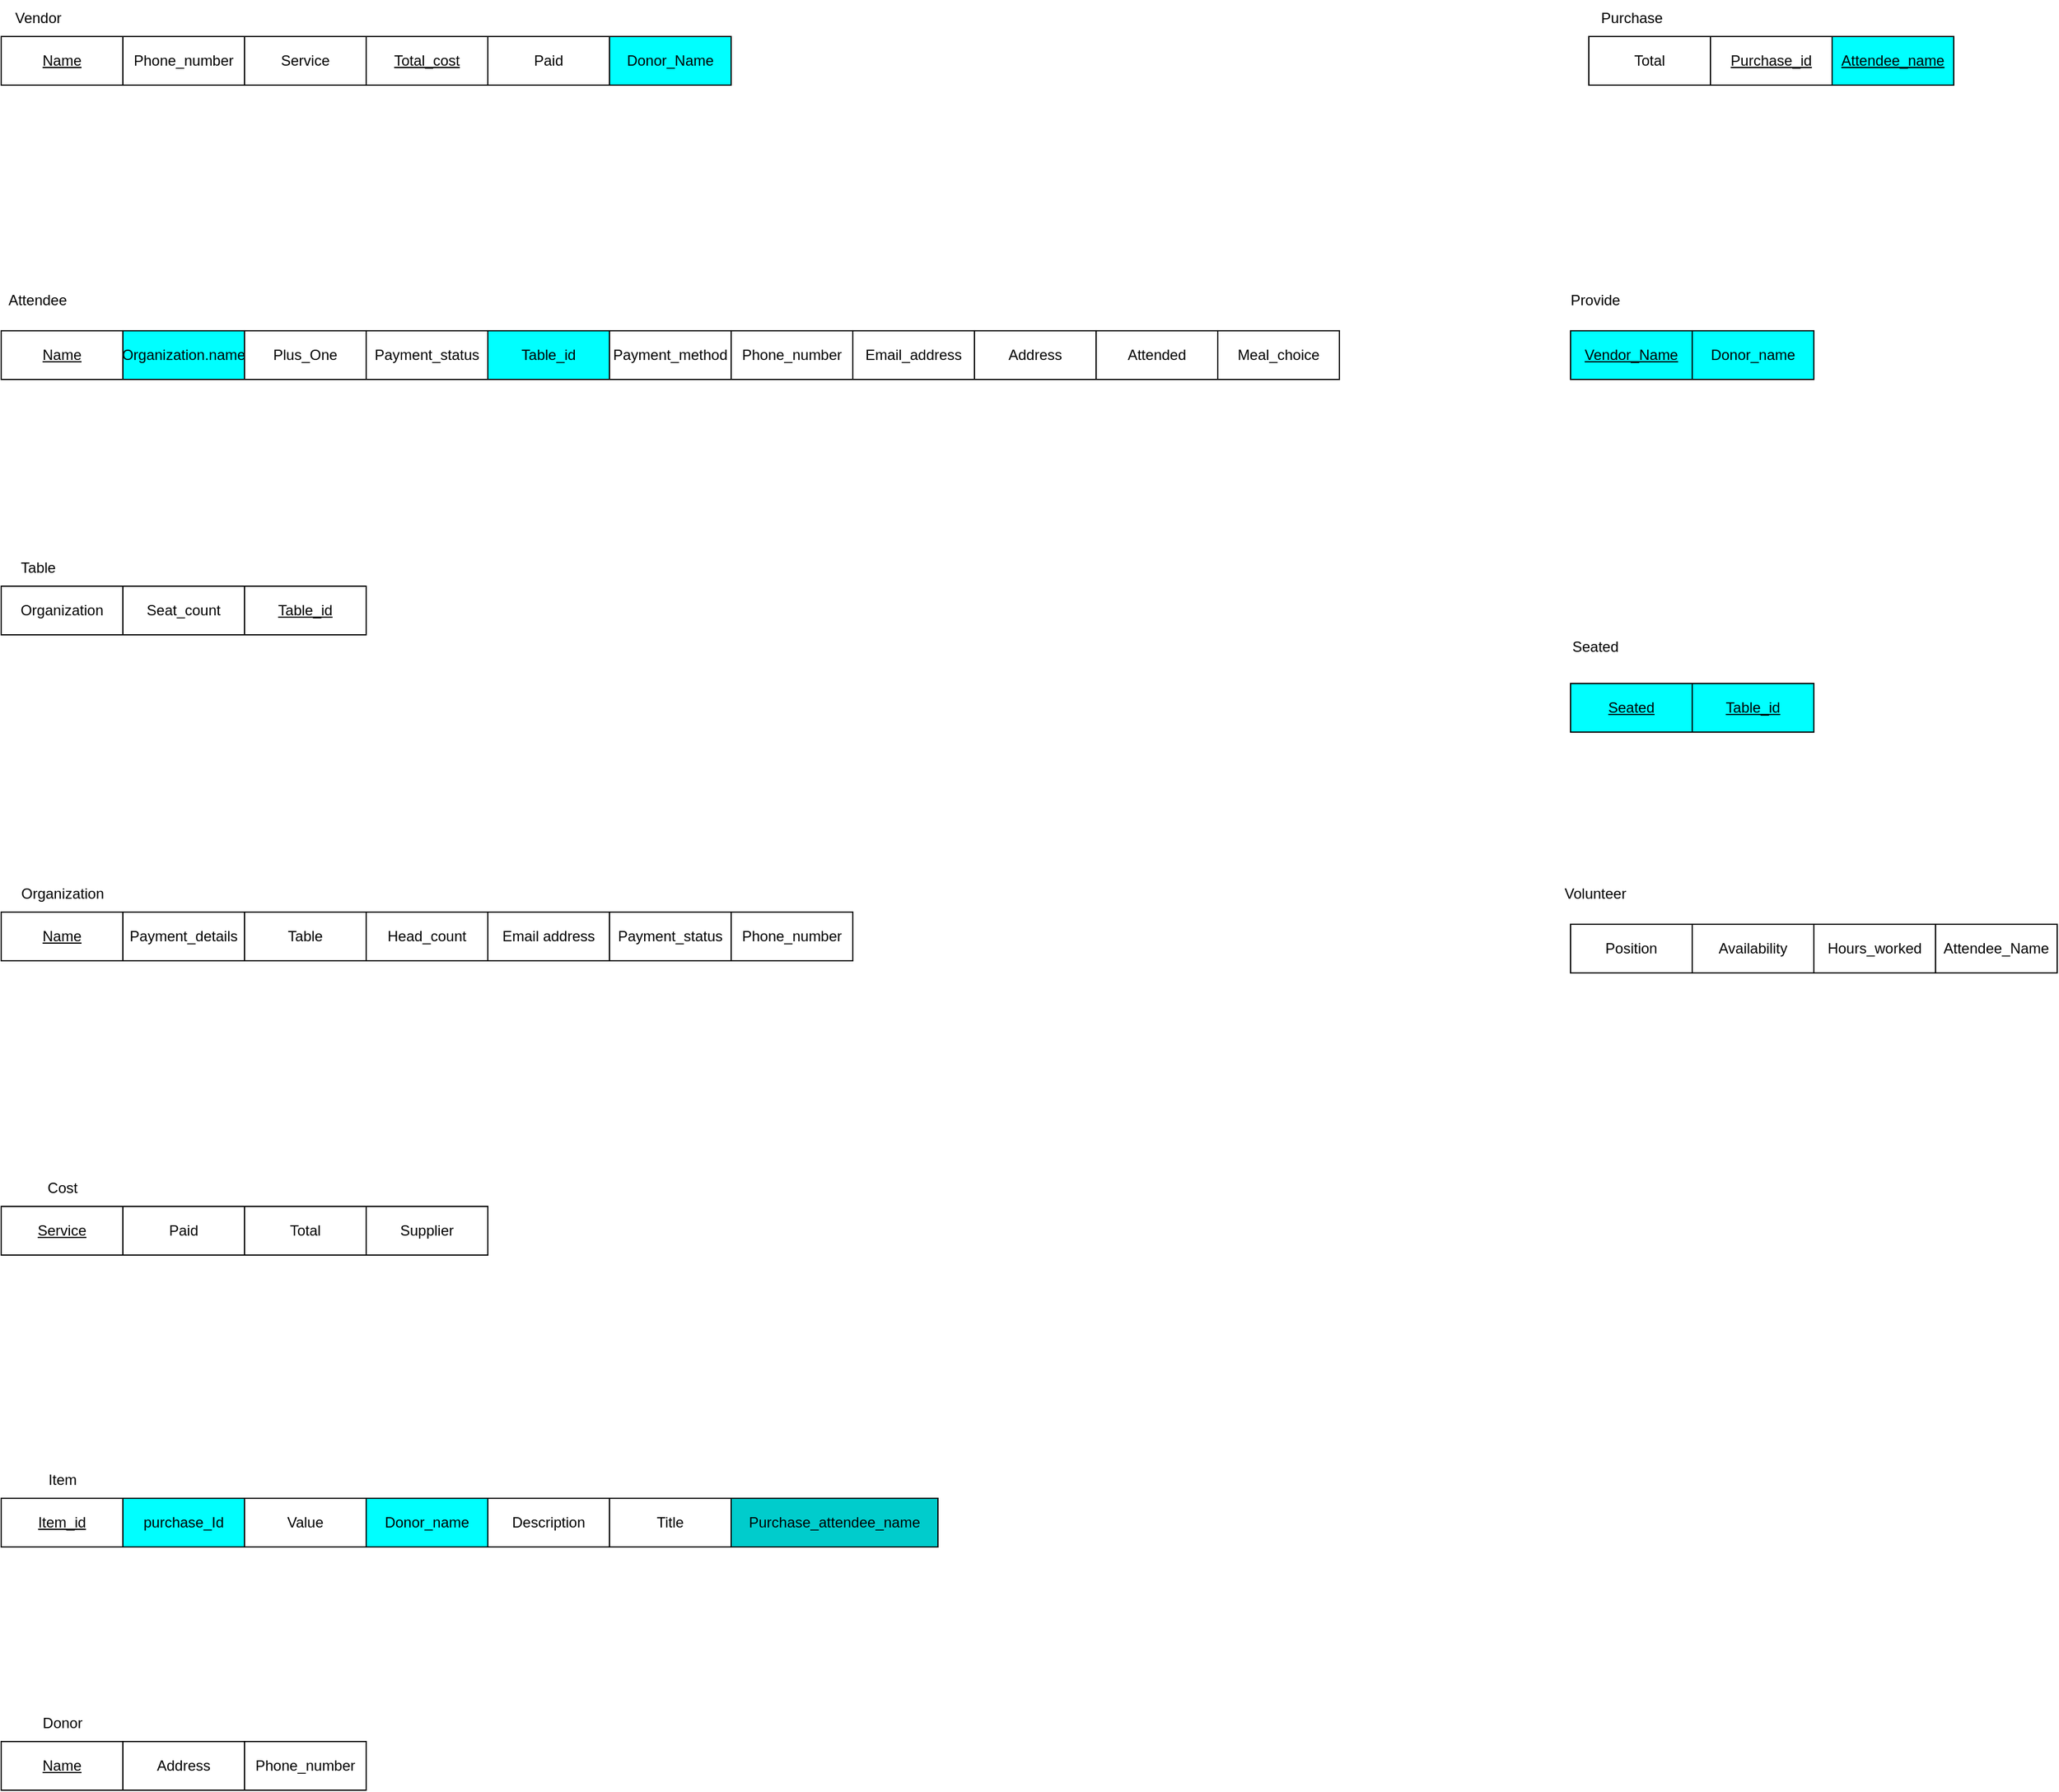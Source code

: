 <mxfile version="24.2.3" type="github">
  <diagram name="Page-1" id="JWPP79yBpx-Rtv-s2Ma5">
    <mxGraphModel dx="1669" dy="589" grid="1" gridSize="10" guides="1" tooltips="1" connect="1" arrows="1" fold="1" page="1" pageScale="1" pageWidth="850" pageHeight="1100" math="0" shadow="0">
      <root>
        <mxCell id="0" />
        <mxCell id="1" parent="0" />
        <mxCell id="tisiuNeUIjjeBoUYgNED-27" value="&lt;u&gt;Name&lt;/u&gt;" style="rounded=0;whiteSpace=wrap;html=1;" vertex="1" parent="1">
          <mxGeometry x="70" y="290" width="100" height="40" as="geometry" />
        </mxCell>
        <mxCell id="tisiuNeUIjjeBoUYgNED-28" value="&lt;div&gt;Attendee&lt;/div&gt;" style="text;html=1;align=center;verticalAlign=middle;whiteSpace=wrap;rounded=0;" vertex="1" parent="1">
          <mxGeometry x="70" y="250" width="60" height="30" as="geometry" />
        </mxCell>
        <mxCell id="tisiuNeUIjjeBoUYgNED-29" value="Organization.name" style="rounded=0;whiteSpace=wrap;html=1;fillColor=#00FFFF;" vertex="1" parent="1">
          <mxGeometry x="170" y="290" width="100" height="40" as="geometry" />
        </mxCell>
        <mxCell id="tisiuNeUIjjeBoUYgNED-30" value="Plus_One" style="rounded=0;whiteSpace=wrap;html=1;" vertex="1" parent="1">
          <mxGeometry x="270" y="290" width="100" height="40" as="geometry" />
        </mxCell>
        <mxCell id="tisiuNeUIjjeBoUYgNED-31" value="Payment_status" style="rounded=0;whiteSpace=wrap;html=1;" vertex="1" parent="1">
          <mxGeometry x="370" y="290" width="100" height="40" as="geometry" />
        </mxCell>
        <mxCell id="tisiuNeUIjjeBoUYgNED-32" value="Table_id" style="rounded=0;whiteSpace=wrap;html=1;fillColor=#00FFFF;" vertex="1" parent="1">
          <mxGeometry x="470" y="290" width="100" height="40" as="geometry" />
        </mxCell>
        <mxCell id="tisiuNeUIjjeBoUYgNED-33" value="Payment_method" style="rounded=0;whiteSpace=wrap;html=1;" vertex="1" parent="1">
          <mxGeometry x="570" y="290" width="100" height="40" as="geometry" />
        </mxCell>
        <mxCell id="tisiuNeUIjjeBoUYgNED-34" value="Phone_number" style="rounded=0;whiteSpace=wrap;html=1;" vertex="1" parent="1">
          <mxGeometry x="670" y="290" width="100" height="40" as="geometry" />
        </mxCell>
        <mxCell id="tisiuNeUIjjeBoUYgNED-35" value="Email_address" style="rounded=0;whiteSpace=wrap;html=1;" vertex="1" parent="1">
          <mxGeometry x="770" y="290" width="100" height="40" as="geometry" />
        </mxCell>
        <mxCell id="tisiuNeUIjjeBoUYgNED-36" value="Address" style="rounded=0;whiteSpace=wrap;html=1;" vertex="1" parent="1">
          <mxGeometry x="870" y="290" width="100" height="40" as="geometry" />
        </mxCell>
        <mxCell id="tisiuNeUIjjeBoUYgNED-37" value="Attended" style="rounded=0;whiteSpace=wrap;html=1;" vertex="1" parent="1">
          <mxGeometry x="970" y="290" width="100" height="40" as="geometry" />
        </mxCell>
        <mxCell id="tisiuNeUIjjeBoUYgNED-38" value="Meal_choice" style="rounded=0;whiteSpace=wrap;html=1;" vertex="1" parent="1">
          <mxGeometry x="1070" y="290" width="100" height="40" as="geometry" />
        </mxCell>
        <mxCell id="tisiuNeUIjjeBoUYgNED-39" value="Table" style="text;html=1;align=center;verticalAlign=middle;resizable=0;points=[];autosize=1;strokeColor=none;fillColor=none;" vertex="1" parent="1">
          <mxGeometry x="75" y="470" width="50" height="30" as="geometry" />
        </mxCell>
        <mxCell id="tisiuNeUIjjeBoUYgNED-40" value="Organization" style="rounded=0;whiteSpace=wrap;html=1;" vertex="1" parent="1">
          <mxGeometry x="70" y="500" width="100" height="40" as="geometry" />
        </mxCell>
        <mxCell id="tisiuNeUIjjeBoUYgNED-41" value="Seat_count" style="rounded=0;whiteSpace=wrap;html=1;" vertex="1" parent="1">
          <mxGeometry x="170" y="500" width="100" height="40" as="geometry" />
        </mxCell>
        <mxCell id="tisiuNeUIjjeBoUYgNED-43" value="&lt;u&gt;Table_id&lt;/u&gt;" style="rounded=0;whiteSpace=wrap;html=1;" vertex="1" parent="1">
          <mxGeometry x="270" y="500" width="100" height="40" as="geometry" />
        </mxCell>
        <mxCell id="tisiuNeUIjjeBoUYgNED-44" value="Organization" style="text;html=1;align=center;verticalAlign=middle;resizable=0;points=[];autosize=1;strokeColor=none;fillColor=none;" vertex="1" parent="1">
          <mxGeometry x="75" y="738" width="90" height="30" as="geometry" />
        </mxCell>
        <mxCell id="tisiuNeUIjjeBoUYgNED-45" value="&lt;u&gt;Name&lt;/u&gt;" style="rounded=0;whiteSpace=wrap;html=1;" vertex="1" parent="1">
          <mxGeometry x="70" y="768" width="100" height="40" as="geometry" />
        </mxCell>
        <mxCell id="tisiuNeUIjjeBoUYgNED-46" value="Payment_details" style="rounded=0;whiteSpace=wrap;html=1;" vertex="1" parent="1">
          <mxGeometry x="170" y="768" width="100" height="40" as="geometry" />
        </mxCell>
        <mxCell id="tisiuNeUIjjeBoUYgNED-47" value="Table" style="rounded=0;whiteSpace=wrap;html=1;" vertex="1" parent="1">
          <mxGeometry x="270" y="768" width="100" height="40" as="geometry" />
        </mxCell>
        <mxCell id="tisiuNeUIjjeBoUYgNED-48" value="Head_count" style="rounded=0;whiteSpace=wrap;html=1;" vertex="1" parent="1">
          <mxGeometry x="370" y="768" width="100" height="40" as="geometry" />
        </mxCell>
        <mxCell id="tisiuNeUIjjeBoUYgNED-49" value="Email address" style="rounded=0;whiteSpace=wrap;html=1;" vertex="1" parent="1">
          <mxGeometry x="470" y="768" width="100" height="40" as="geometry" />
        </mxCell>
        <mxCell id="tisiuNeUIjjeBoUYgNED-50" value="Payment_status" style="rounded=0;whiteSpace=wrap;html=1;" vertex="1" parent="1">
          <mxGeometry x="570" y="768" width="100" height="40" as="geometry" />
        </mxCell>
        <mxCell id="tisiuNeUIjjeBoUYgNED-51" value="Phone_number" style="rounded=0;whiteSpace=wrap;html=1;" vertex="1" parent="1">
          <mxGeometry x="670" y="768" width="100" height="40" as="geometry" />
        </mxCell>
        <mxCell id="tisiuNeUIjjeBoUYgNED-52" value="Availability" style="rounded=0;whiteSpace=wrap;html=1;" vertex="1" parent="1">
          <mxGeometry x="1460" y="778" width="100" height="40" as="geometry" />
        </mxCell>
        <mxCell id="tisiuNeUIjjeBoUYgNED-53" value="Cost" style="text;html=1;align=center;verticalAlign=middle;resizable=0;points=[];autosize=1;strokeColor=none;fillColor=none;" vertex="1" parent="1">
          <mxGeometry x="95" y="980" width="50" height="30" as="geometry" />
        </mxCell>
        <mxCell id="tisiuNeUIjjeBoUYgNED-54" value="&lt;u&gt;Service&lt;/u&gt;" style="rounded=0;whiteSpace=wrap;html=1;" vertex="1" parent="1">
          <mxGeometry x="70" y="1010" width="100" height="40" as="geometry" />
        </mxCell>
        <mxCell id="tisiuNeUIjjeBoUYgNED-55" value="Paid" style="rounded=0;whiteSpace=wrap;html=1;" vertex="1" parent="1">
          <mxGeometry x="170" y="1010" width="100" height="40" as="geometry" />
        </mxCell>
        <mxCell id="tisiuNeUIjjeBoUYgNED-56" value="Total" style="rounded=0;whiteSpace=wrap;html=1;" vertex="1" parent="1">
          <mxGeometry x="270" y="1010" width="100" height="40" as="geometry" />
        </mxCell>
        <mxCell id="tisiuNeUIjjeBoUYgNED-57" value="Supplier" style="rounded=0;whiteSpace=wrap;html=1;" vertex="1" parent="1">
          <mxGeometry x="370" y="1010" width="100" height="40" as="geometry" />
        </mxCell>
        <mxCell id="tisiuNeUIjjeBoUYgNED-58" value="Vendor" style="text;html=1;align=center;verticalAlign=middle;resizable=0;points=[];autosize=1;strokeColor=none;fillColor=none;" vertex="1" parent="1">
          <mxGeometry x="70" y="18" width="60" height="30" as="geometry" />
        </mxCell>
        <mxCell id="tisiuNeUIjjeBoUYgNED-59" value="&lt;u&gt;Name&lt;/u&gt;" style="rounded=0;whiteSpace=wrap;html=1;" vertex="1" parent="1">
          <mxGeometry x="70" y="48" width="100" height="40" as="geometry" />
        </mxCell>
        <mxCell id="tisiuNeUIjjeBoUYgNED-60" value="Phone_number" style="rounded=0;whiteSpace=wrap;html=1;" vertex="1" parent="1">
          <mxGeometry x="170" y="48" width="100" height="40" as="geometry" />
        </mxCell>
        <mxCell id="tisiuNeUIjjeBoUYgNED-61" value="Service" style="rounded=0;whiteSpace=wrap;html=1;" vertex="1" parent="1">
          <mxGeometry x="270" y="48" width="100" height="40" as="geometry" />
        </mxCell>
        <mxCell id="tisiuNeUIjjeBoUYgNED-62" value="&lt;u&gt;Total_cost&lt;/u&gt;" style="rounded=0;whiteSpace=wrap;html=1;" vertex="1" parent="1">
          <mxGeometry x="370" y="48" width="100" height="40" as="geometry" />
        </mxCell>
        <mxCell id="tisiuNeUIjjeBoUYgNED-63" value="Item" style="text;html=1;align=center;verticalAlign=middle;resizable=0;points=[];autosize=1;strokeColor=none;fillColor=none;" vertex="1" parent="1">
          <mxGeometry x="95" y="1220" width="50" height="30" as="geometry" />
        </mxCell>
        <mxCell id="tisiuNeUIjjeBoUYgNED-64" value="&lt;u&gt;Item_id&lt;/u&gt;" style="rounded=0;whiteSpace=wrap;html=1;" vertex="1" parent="1">
          <mxGeometry x="70" y="1250" width="100" height="40" as="geometry" />
        </mxCell>
        <mxCell id="tisiuNeUIjjeBoUYgNED-65" value="purchase_Id" style="rounded=0;whiteSpace=wrap;html=1;fillColor=#00FFFF;" vertex="1" parent="1">
          <mxGeometry x="170" y="1250" width="100" height="40" as="geometry" />
        </mxCell>
        <mxCell id="tisiuNeUIjjeBoUYgNED-66" value="Value" style="rounded=0;whiteSpace=wrap;html=1;" vertex="1" parent="1">
          <mxGeometry x="270" y="1250" width="100" height="40" as="geometry" />
        </mxCell>
        <mxCell id="tisiuNeUIjjeBoUYgNED-68" value="Donor_name" style="rounded=0;whiteSpace=wrap;html=1;fillColor=#00FFFF;" vertex="1" parent="1">
          <mxGeometry x="370" y="1250" width="100" height="40" as="geometry" />
        </mxCell>
        <mxCell id="tisiuNeUIjjeBoUYgNED-69" value="Description" style="rounded=0;whiteSpace=wrap;html=1;" vertex="1" parent="1">
          <mxGeometry x="470" y="1250" width="100" height="40" as="geometry" />
        </mxCell>
        <mxCell id="tisiuNeUIjjeBoUYgNED-70" value="Title" style="rounded=0;whiteSpace=wrap;html=1;" vertex="1" parent="1">
          <mxGeometry x="570" y="1250" width="100" height="40" as="geometry" />
        </mxCell>
        <mxCell id="tisiuNeUIjjeBoUYgNED-72" value="Donor" style="text;html=1;align=center;verticalAlign=middle;resizable=0;points=[];autosize=1;strokeColor=none;fillColor=none;" vertex="1" parent="1">
          <mxGeometry x="90" y="1420" width="60" height="30" as="geometry" />
        </mxCell>
        <mxCell id="tisiuNeUIjjeBoUYgNED-73" value="&lt;u&gt;Name&lt;/u&gt;" style="rounded=0;whiteSpace=wrap;html=1;" vertex="1" parent="1">
          <mxGeometry x="70" y="1450" width="100" height="40" as="geometry" />
        </mxCell>
        <mxCell id="tisiuNeUIjjeBoUYgNED-74" value="Address" style="rounded=0;whiteSpace=wrap;html=1;" vertex="1" parent="1">
          <mxGeometry x="170" y="1450" width="100" height="40" as="geometry" />
        </mxCell>
        <mxCell id="tisiuNeUIjjeBoUYgNED-75" value="Phone_number" style="rounded=0;whiteSpace=wrap;html=1;" vertex="1" parent="1">
          <mxGeometry x="270" y="1450" width="100" height="40" as="geometry" />
        </mxCell>
        <mxCell id="tisiuNeUIjjeBoUYgNED-76" value="&lt;div&gt;Purchase&lt;/div&gt;" style="text;html=1;align=center;verticalAlign=middle;resizable=0;points=[];autosize=1;strokeColor=none;fillColor=none;" vertex="1" parent="1">
          <mxGeometry x="1375" y="18" width="70" height="30" as="geometry" />
        </mxCell>
        <mxCell id="tisiuNeUIjjeBoUYgNED-77" value="&lt;u&gt;Purchase_id&lt;/u&gt;" style="rounded=0;whiteSpace=wrap;html=1;" vertex="1" parent="1">
          <mxGeometry x="1475" y="48" width="100" height="40" as="geometry" />
        </mxCell>
        <mxCell id="tisiuNeUIjjeBoUYgNED-78" value="Total" style="rounded=0;whiteSpace=wrap;html=1;" vertex="1" parent="1">
          <mxGeometry x="1375" y="48" width="100" height="40" as="geometry" />
        </mxCell>
        <mxCell id="tisiuNeUIjjeBoUYgNED-79" value="&lt;u&gt;Attendee_name&lt;/u&gt;" style="rounded=0;whiteSpace=wrap;html=1;fillColor=#00FFFF;" vertex="1" parent="1">
          <mxGeometry x="1575" y="48" width="100" height="40" as="geometry" />
        </mxCell>
        <mxCell id="tisiuNeUIjjeBoUYgNED-84" value="Purchase_attendee_name" style="rounded=0;whiteSpace=wrap;html=1;fillColor=#00CCCC;" vertex="1" parent="1">
          <mxGeometry x="670" y="1250" width="170" height="40" as="geometry" />
        </mxCell>
        <mxCell id="tisiuNeUIjjeBoUYgNED-85" value="Paid" style="rounded=0;whiteSpace=wrap;html=1;" vertex="1" parent="1">
          <mxGeometry x="470" y="48" width="100" height="40" as="geometry" />
        </mxCell>
        <mxCell id="tisiuNeUIjjeBoUYgNED-86" value="Provide" style="text;html=1;align=center;verticalAlign=middle;resizable=0;points=[];autosize=1;strokeColor=none;fillColor=none;" vertex="1" parent="1">
          <mxGeometry x="1350" y="250" width="60" height="30" as="geometry" />
        </mxCell>
        <mxCell id="tisiuNeUIjjeBoUYgNED-87" value="&lt;u&gt;Vendor_Name&lt;/u&gt;" style="rounded=0;whiteSpace=wrap;html=1;fillColor=#00FFFF;" vertex="1" parent="1">
          <mxGeometry x="1360" y="290" width="100" height="40" as="geometry" />
        </mxCell>
        <mxCell id="tisiuNeUIjjeBoUYgNED-88" value="Donor_name" style="rounded=0;whiteSpace=wrap;html=1;fillColor=#00FFFF;" vertex="1" parent="1">
          <mxGeometry x="1460" y="290" width="100" height="40" as="geometry" />
        </mxCell>
        <mxCell id="tisiuNeUIjjeBoUYgNED-89" value="Donor_Name" style="rounded=0;whiteSpace=wrap;html=1;fillColor=#00FFFF;" vertex="1" parent="1">
          <mxGeometry x="570" y="48" width="100" height="40" as="geometry" />
        </mxCell>
        <mxCell id="tisiuNeUIjjeBoUYgNED-90" value="Seated" style="text;html=1;align=center;verticalAlign=middle;resizable=0;points=[];autosize=1;strokeColor=none;fillColor=none;" vertex="1" parent="1">
          <mxGeometry x="1350" y="535" width="60" height="30" as="geometry" />
        </mxCell>
        <mxCell id="tisiuNeUIjjeBoUYgNED-91" value="&lt;u&gt;Seated&lt;/u&gt;" style="rounded=0;whiteSpace=wrap;html=1;fillColor=#00FFFF;" vertex="1" parent="1">
          <mxGeometry x="1360" y="580" width="100" height="40" as="geometry" />
        </mxCell>
        <mxCell id="tisiuNeUIjjeBoUYgNED-92" value="&lt;u&gt;Table_id&lt;/u&gt;" style="rounded=0;whiteSpace=wrap;html=1;fillColor=#00FFFF;" vertex="1" parent="1">
          <mxGeometry x="1460" y="580" width="100" height="40" as="geometry" />
        </mxCell>
        <mxCell id="tisiuNeUIjjeBoUYgNED-93" value="&lt;div&gt;Volunteer&lt;/div&gt;" style="text;html=1;align=center;verticalAlign=middle;resizable=0;points=[];autosize=1;strokeColor=none;fillColor=none;" vertex="1" parent="1">
          <mxGeometry x="1345" y="738" width="70" height="30" as="geometry" />
        </mxCell>
        <mxCell id="tisiuNeUIjjeBoUYgNED-94" value="Position" style="rounded=0;whiteSpace=wrap;html=1;" vertex="1" parent="1">
          <mxGeometry x="1360" y="778" width="100" height="40" as="geometry" />
        </mxCell>
        <mxCell id="tisiuNeUIjjeBoUYgNED-96" value="Hours_worked" style="rounded=0;whiteSpace=wrap;html=1;" vertex="1" parent="1">
          <mxGeometry x="1560" y="778" width="100" height="40" as="geometry" />
        </mxCell>
        <mxCell id="tisiuNeUIjjeBoUYgNED-97" value="Attendee_Name" style="rounded=0;whiteSpace=wrap;html=1;" vertex="1" parent="1">
          <mxGeometry x="1660" y="778" width="100" height="40" as="geometry" />
        </mxCell>
      </root>
    </mxGraphModel>
  </diagram>
</mxfile>

